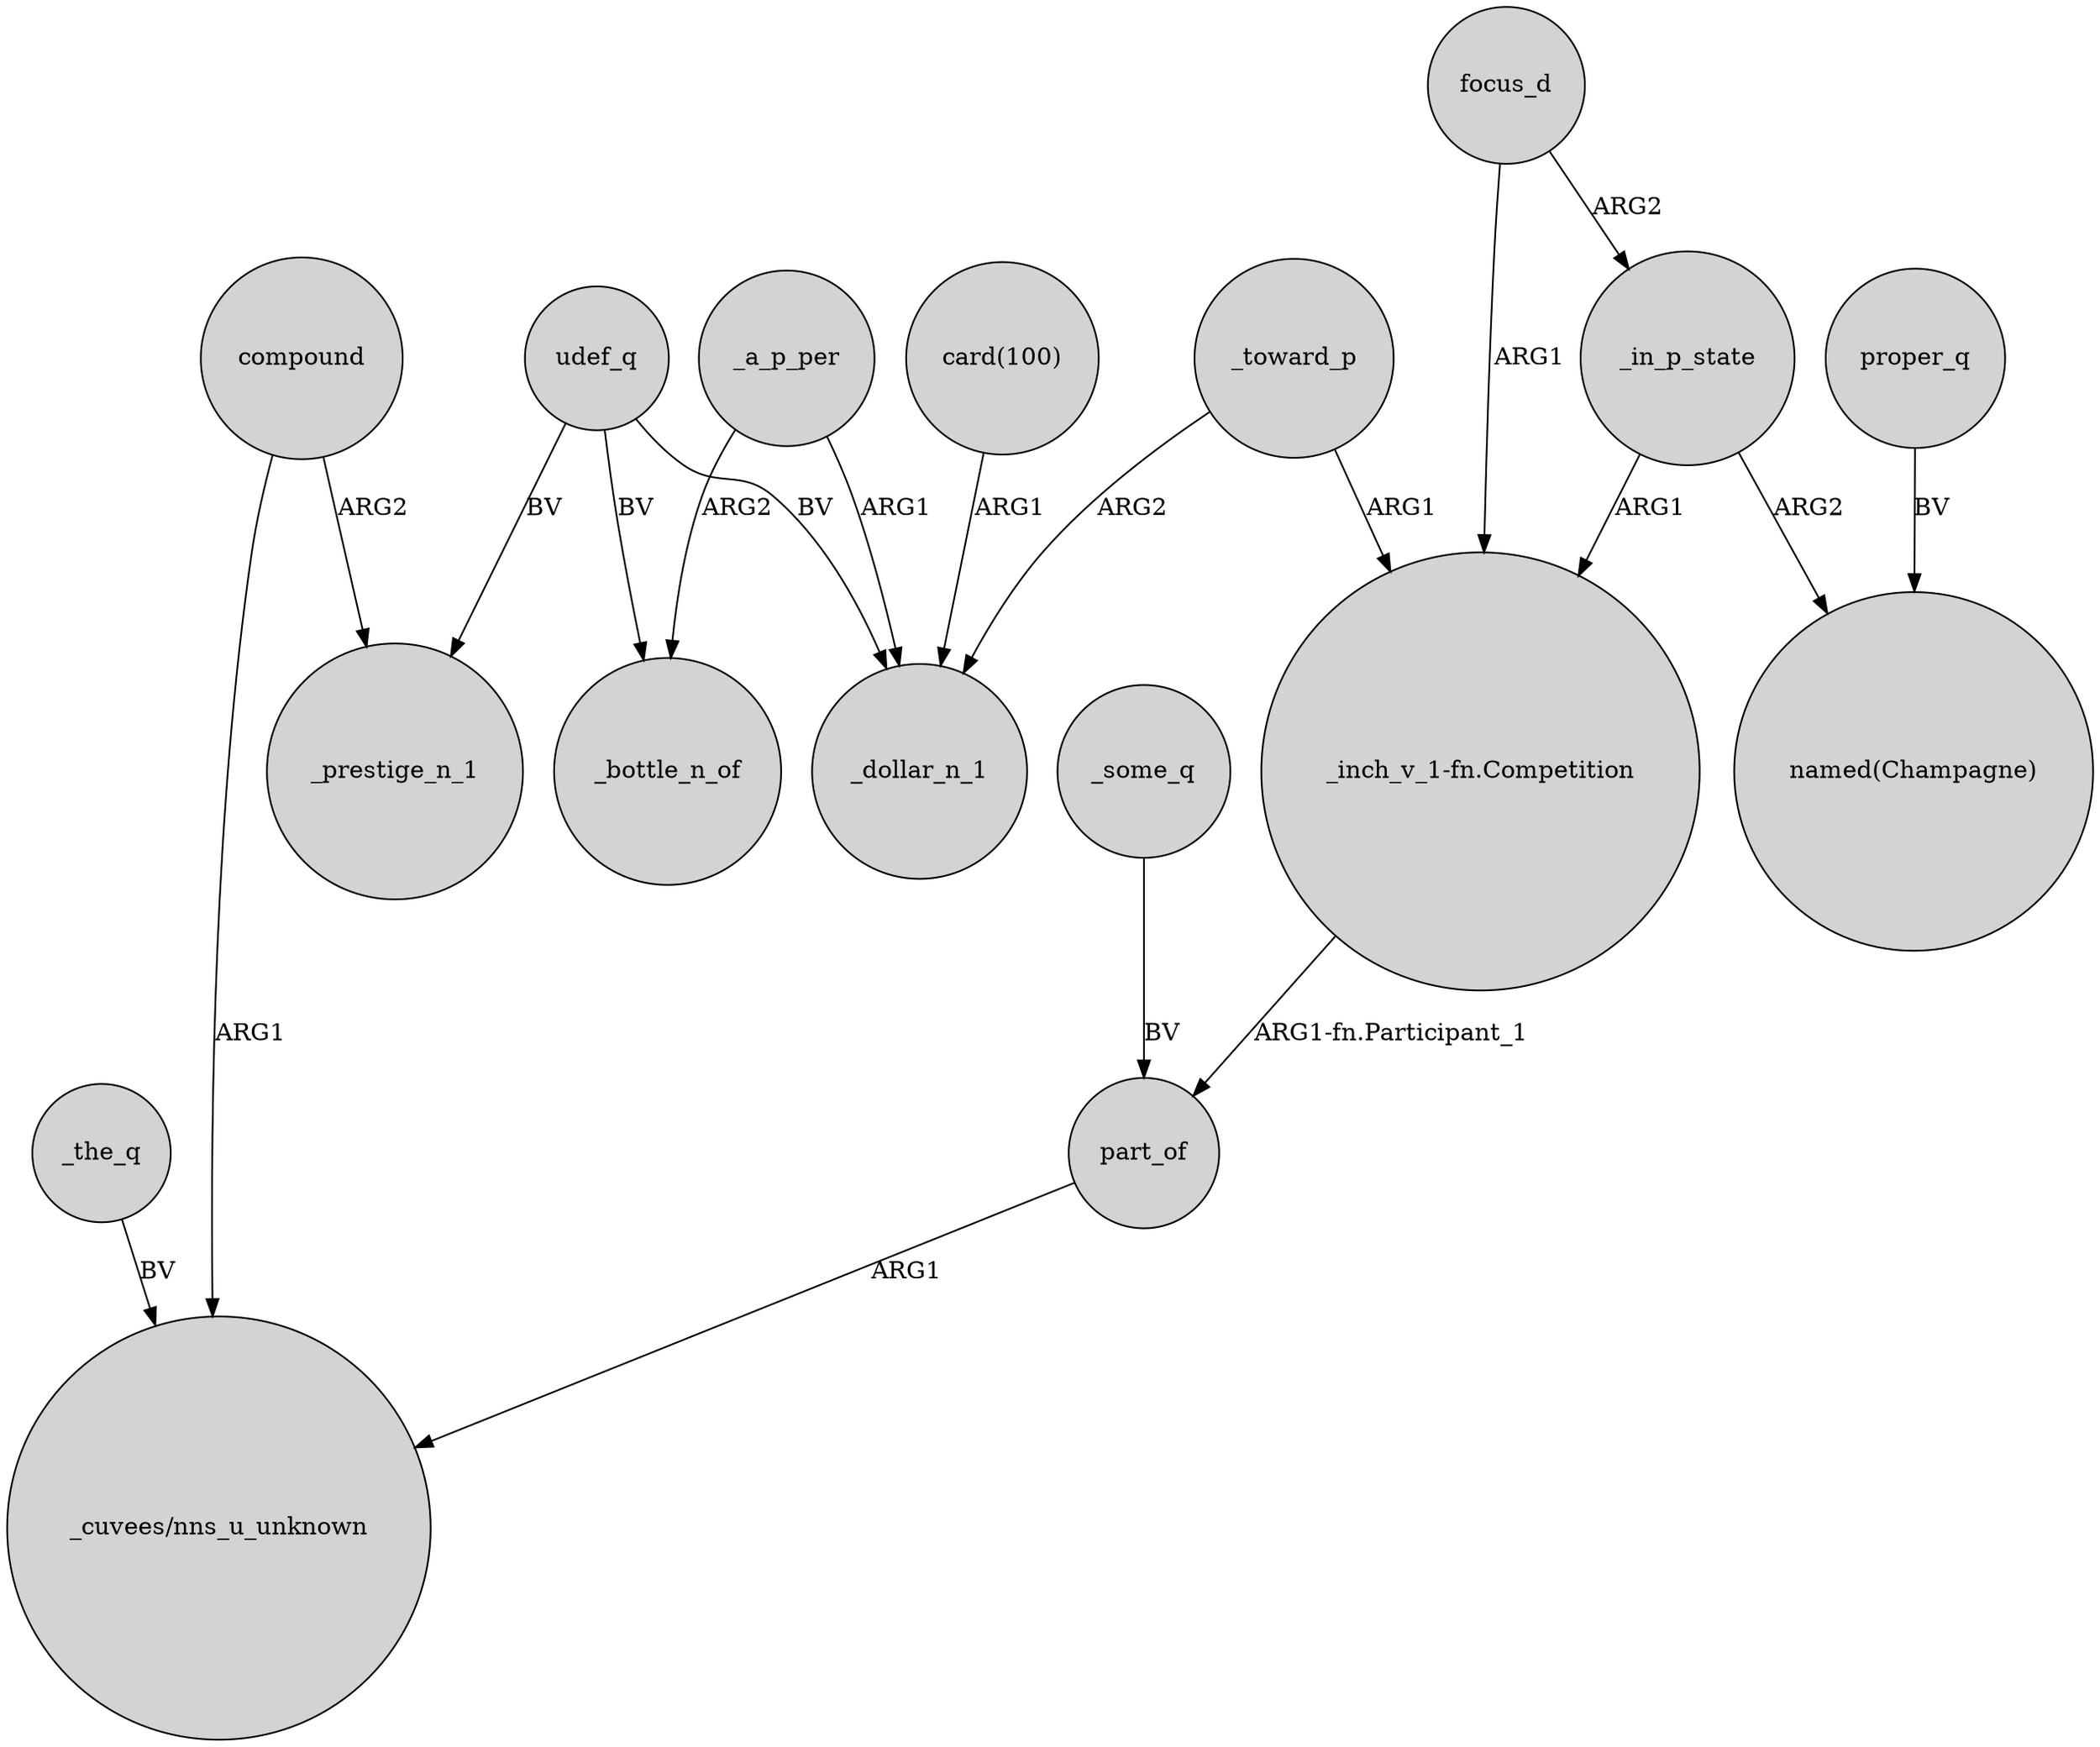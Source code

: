 digraph {
	node [shape=circle style=filled]
	_in_p_state -> "_inch_v_1-fn.Competition" [label=ARG1]
	_toward_p -> "_inch_v_1-fn.Competition" [label=ARG1]
	udef_q -> _dollar_n_1 [label=BV]
	udef_q -> _bottle_n_of [label=BV]
	udef_q -> _prestige_n_1 [label=BV]
	_the_q -> "_cuvees/nns_u_unknown" [label=BV]
	_some_q -> part_of [label=BV]
	proper_q -> "named(Champagne)" [label=BV]
	_toward_p -> _dollar_n_1 [label=ARG2]
	_a_p_per -> _bottle_n_of [label=ARG2]
	"card(100)" -> _dollar_n_1 [label=ARG1]
	focus_d -> _in_p_state [label=ARG2]
	compound -> _prestige_n_1 [label=ARG2]
	compound -> "_cuvees/nns_u_unknown" [label=ARG1]
	_a_p_per -> _dollar_n_1 [label=ARG1]
	"_inch_v_1-fn.Competition" -> part_of [label="ARG1-fn.Participant_1"]
	part_of -> "_cuvees/nns_u_unknown" [label=ARG1]
	_in_p_state -> "named(Champagne)" [label=ARG2]
	focus_d -> "_inch_v_1-fn.Competition" [label=ARG1]
}

